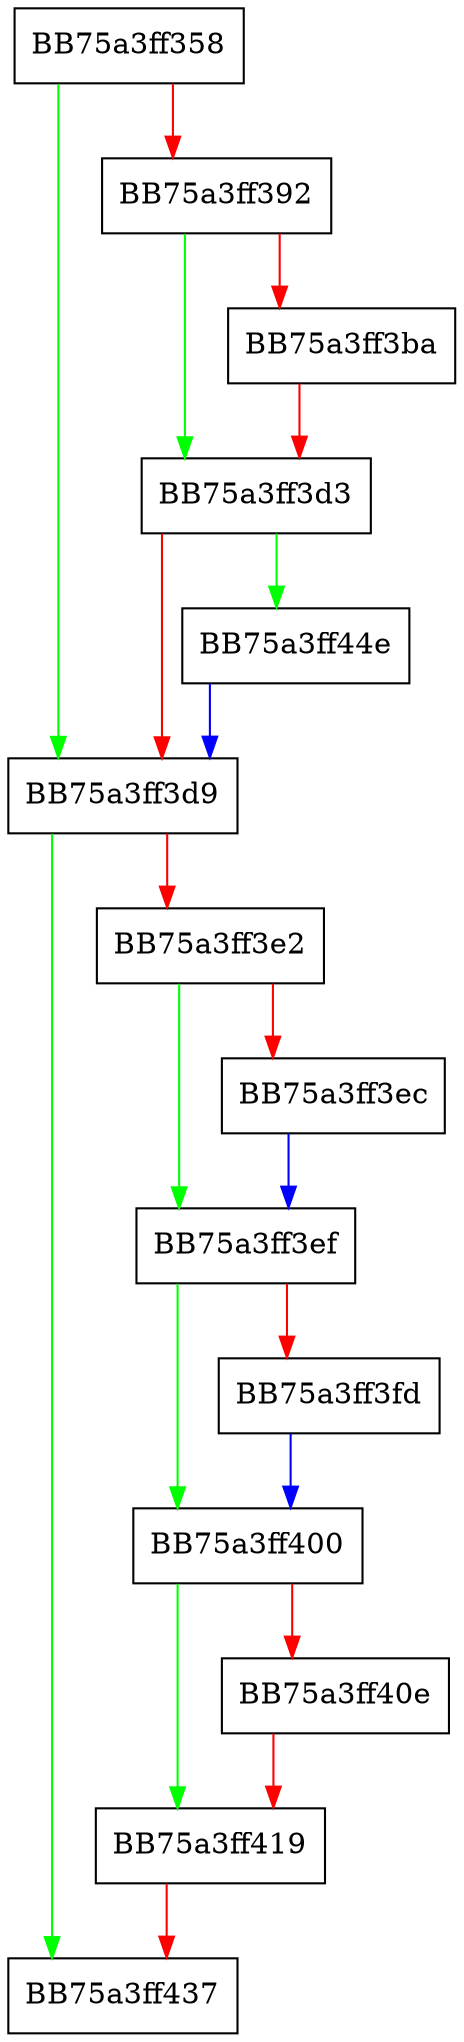 digraph erase_nolock {
  node [shape="box"];
  graph [splines=ortho];
  BB75a3ff358 -> BB75a3ff3d9 [color="green"];
  BB75a3ff358 -> BB75a3ff392 [color="red"];
  BB75a3ff392 -> BB75a3ff3d3 [color="green"];
  BB75a3ff392 -> BB75a3ff3ba [color="red"];
  BB75a3ff3ba -> BB75a3ff3d3 [color="red"];
  BB75a3ff3d3 -> BB75a3ff44e [color="green"];
  BB75a3ff3d3 -> BB75a3ff3d9 [color="red"];
  BB75a3ff3d9 -> BB75a3ff437 [color="green"];
  BB75a3ff3d9 -> BB75a3ff3e2 [color="red"];
  BB75a3ff3e2 -> BB75a3ff3ef [color="green"];
  BB75a3ff3e2 -> BB75a3ff3ec [color="red"];
  BB75a3ff3ec -> BB75a3ff3ef [color="blue"];
  BB75a3ff3ef -> BB75a3ff400 [color="green"];
  BB75a3ff3ef -> BB75a3ff3fd [color="red"];
  BB75a3ff3fd -> BB75a3ff400 [color="blue"];
  BB75a3ff400 -> BB75a3ff419 [color="green"];
  BB75a3ff400 -> BB75a3ff40e [color="red"];
  BB75a3ff40e -> BB75a3ff419 [color="red"];
  BB75a3ff419 -> BB75a3ff437 [color="red"];
  BB75a3ff44e -> BB75a3ff3d9 [color="blue"];
}